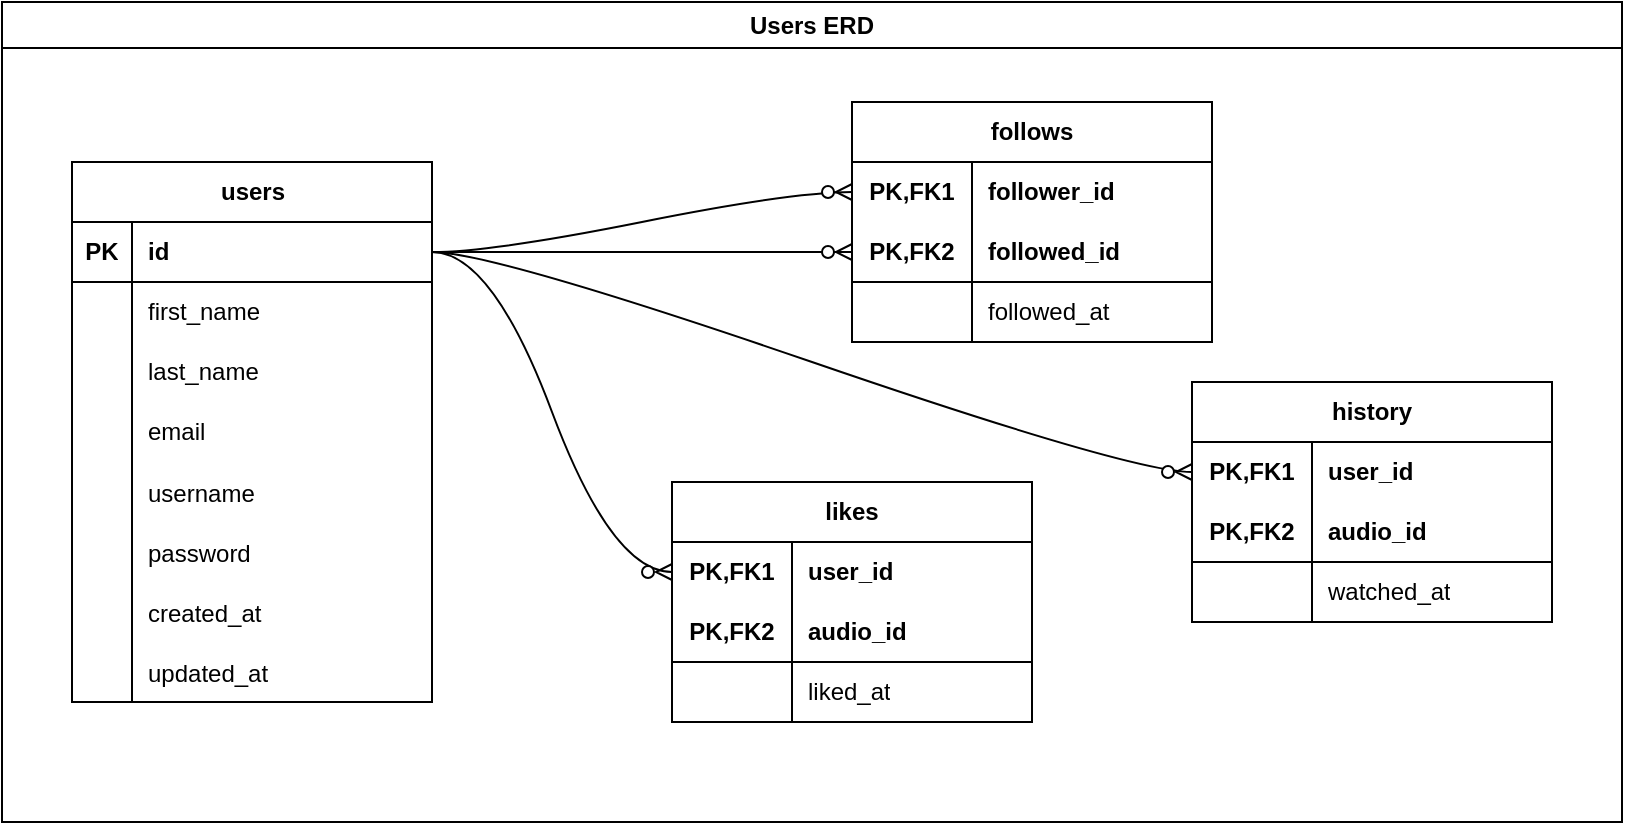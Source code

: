 <mxfile version="24.4.2" type="github">
  <diagram name="Page-1" id="efa7a0a1-bf9b-a30e-e6df-94a7791c09e9">
    <mxGraphModel dx="1709" dy="151" grid="1" gridSize="10" guides="1" tooltips="1" connect="1" arrows="1" fold="1" page="0" pageScale="1" pageWidth="826" pageHeight="1169" background="none" math="0" shadow="0">
      <root>
        <mxCell id="0" />
        <mxCell id="1" parent="0" />
        <mxCell id="CQmh53iaIFxKG6_uoCdB-206" value="Users ERD" style="swimlane;whiteSpace=wrap;html=1;" parent="1" vertex="1">
          <mxGeometry x="240" y="1050" width="810" height="410" as="geometry" />
        </mxCell>
        <mxCell id="CQmh53iaIFxKG6_uoCdB-121" value="users" style="shape=table;startSize=30;container=1;collapsible=1;childLayout=tableLayout;fixedRows=1;rowLines=0;fontStyle=1;align=center;resizeLast=1;html=1;" parent="CQmh53iaIFxKG6_uoCdB-206" vertex="1">
          <mxGeometry x="35" y="80" width="180" height="270" as="geometry" />
        </mxCell>
        <mxCell id="CQmh53iaIFxKG6_uoCdB-122" value="" style="shape=tableRow;horizontal=0;startSize=0;swimlaneHead=0;swimlaneBody=0;fillColor=none;collapsible=0;dropTarget=0;points=[[0,0.5],[1,0.5]];portConstraint=eastwest;top=0;left=0;right=0;bottom=1;" parent="CQmh53iaIFxKG6_uoCdB-121" vertex="1">
          <mxGeometry y="30" width="180" height="30" as="geometry" />
        </mxCell>
        <mxCell id="CQmh53iaIFxKG6_uoCdB-123" value="PK" style="shape=partialRectangle;connectable=0;fillColor=none;top=0;left=0;bottom=0;right=0;fontStyle=1;overflow=hidden;whiteSpace=wrap;html=1;" parent="CQmh53iaIFxKG6_uoCdB-122" vertex="1">
          <mxGeometry width="30" height="30" as="geometry">
            <mxRectangle width="30" height="30" as="alternateBounds" />
          </mxGeometry>
        </mxCell>
        <mxCell id="CQmh53iaIFxKG6_uoCdB-124" value="id" style="shape=partialRectangle;connectable=0;fillColor=none;top=0;left=0;bottom=0;right=0;align=left;spacingLeft=6;fontStyle=1;overflow=hidden;whiteSpace=wrap;html=1;" parent="CQmh53iaIFxKG6_uoCdB-122" vertex="1">
          <mxGeometry x="30" width="150" height="30" as="geometry">
            <mxRectangle width="150" height="30" as="alternateBounds" />
          </mxGeometry>
        </mxCell>
        <mxCell id="CQmh53iaIFxKG6_uoCdB-125" value="" style="shape=tableRow;horizontal=0;startSize=0;swimlaneHead=0;swimlaneBody=0;fillColor=none;collapsible=0;dropTarget=0;points=[[0,0.5],[1,0.5]];portConstraint=eastwest;top=0;left=0;right=0;bottom=0;" parent="CQmh53iaIFxKG6_uoCdB-121" vertex="1">
          <mxGeometry y="60" width="180" height="30" as="geometry" />
        </mxCell>
        <mxCell id="CQmh53iaIFxKG6_uoCdB-126" value="" style="shape=partialRectangle;connectable=0;fillColor=none;top=0;left=0;bottom=0;right=0;editable=1;overflow=hidden;whiteSpace=wrap;html=1;" parent="CQmh53iaIFxKG6_uoCdB-125" vertex="1">
          <mxGeometry width="30" height="30" as="geometry">
            <mxRectangle width="30" height="30" as="alternateBounds" />
          </mxGeometry>
        </mxCell>
        <mxCell id="CQmh53iaIFxKG6_uoCdB-127" value="&lt;span style=&quot;text-wrap: nowrap;&quot;&gt;first_name&lt;/span&gt;" style="shape=partialRectangle;connectable=0;fillColor=none;top=0;left=0;bottom=0;right=0;align=left;spacingLeft=6;overflow=hidden;whiteSpace=wrap;html=1;fontColor=default;" parent="CQmh53iaIFxKG6_uoCdB-125" vertex="1">
          <mxGeometry x="30" width="150" height="30" as="geometry">
            <mxRectangle width="150" height="30" as="alternateBounds" />
          </mxGeometry>
        </mxCell>
        <mxCell id="CQmh53iaIFxKG6_uoCdB-128" value="" style="shape=tableRow;horizontal=0;startSize=0;swimlaneHead=0;swimlaneBody=0;fillColor=none;collapsible=0;dropTarget=0;points=[[0,0.5],[1,0.5]];portConstraint=eastwest;top=0;left=0;right=0;bottom=0;" parent="CQmh53iaIFxKG6_uoCdB-121" vertex="1">
          <mxGeometry y="90" width="180" height="30" as="geometry" />
        </mxCell>
        <mxCell id="CQmh53iaIFxKG6_uoCdB-129" value="" style="shape=partialRectangle;connectable=0;fillColor=none;top=0;left=0;bottom=0;right=0;editable=1;overflow=hidden;whiteSpace=wrap;html=1;" parent="CQmh53iaIFxKG6_uoCdB-128" vertex="1">
          <mxGeometry width="30" height="30" as="geometry">
            <mxRectangle width="30" height="30" as="alternateBounds" />
          </mxGeometry>
        </mxCell>
        <mxCell id="CQmh53iaIFxKG6_uoCdB-130" value="&lt;span style=&quot;text-wrap: nowrap;&quot;&gt;last_name&lt;/span&gt;" style="shape=partialRectangle;connectable=0;fillColor=none;top=0;left=0;bottom=0;right=0;align=left;spacingLeft=6;overflow=hidden;whiteSpace=wrap;html=1;fontColor=default;" parent="CQmh53iaIFxKG6_uoCdB-128" vertex="1">
          <mxGeometry x="30" width="150" height="30" as="geometry">
            <mxRectangle width="150" height="30" as="alternateBounds" />
          </mxGeometry>
        </mxCell>
        <mxCell id="CQmh53iaIFxKG6_uoCdB-131" value="" style="shape=tableRow;horizontal=0;startSize=0;swimlaneHead=0;swimlaneBody=0;fillColor=none;collapsible=0;dropTarget=0;points=[[0,0.5],[1,0.5]];portConstraint=eastwest;top=0;left=0;right=0;bottom=0;" parent="CQmh53iaIFxKG6_uoCdB-121" vertex="1">
          <mxGeometry y="120" width="180" height="30" as="geometry" />
        </mxCell>
        <mxCell id="CQmh53iaIFxKG6_uoCdB-132" value="" style="shape=partialRectangle;connectable=0;fillColor=none;top=0;left=0;bottom=0;right=0;editable=1;overflow=hidden;whiteSpace=wrap;html=1;" parent="CQmh53iaIFxKG6_uoCdB-131" vertex="1">
          <mxGeometry width="30" height="30" as="geometry">
            <mxRectangle width="30" height="30" as="alternateBounds" />
          </mxGeometry>
        </mxCell>
        <mxCell id="CQmh53iaIFxKG6_uoCdB-133" value="&lt;span style=&quot;text-wrap: nowrap;&quot;&gt;email&lt;/span&gt;" style="shape=partialRectangle;connectable=0;fillColor=none;top=0;left=0;bottom=0;right=0;align=left;spacingLeft=6;overflow=hidden;whiteSpace=wrap;html=1;fontColor=default;" parent="CQmh53iaIFxKG6_uoCdB-131" vertex="1">
          <mxGeometry x="30" width="150" height="30" as="geometry">
            <mxRectangle width="150" height="30" as="alternateBounds" />
          </mxGeometry>
        </mxCell>
        <mxCell id="CQmh53iaIFxKG6_uoCdB-139" value="" style="shape=tableRow;horizontal=0;startSize=0;swimlaneHead=0;swimlaneBody=0;fillColor=none;collapsible=0;dropTarget=0;points=[[0,0.5],[1,0.5]];portConstraint=eastwest;top=0;left=0;right=0;bottom=0;" parent="CQmh53iaIFxKG6_uoCdB-121" vertex="1">
          <mxGeometry y="150" width="180" height="30" as="geometry" />
        </mxCell>
        <mxCell id="CQmh53iaIFxKG6_uoCdB-140" value="" style="shape=partialRectangle;connectable=0;fillColor=none;top=0;left=0;bottom=0;right=0;editable=1;overflow=hidden;" parent="CQmh53iaIFxKG6_uoCdB-139" vertex="1">
          <mxGeometry width="30" height="30" as="geometry">
            <mxRectangle width="30" height="30" as="alternateBounds" />
          </mxGeometry>
        </mxCell>
        <mxCell id="CQmh53iaIFxKG6_uoCdB-141" value="username" style="shape=partialRectangle;connectable=0;fillColor=none;top=0;left=0;bottom=0;right=0;align=left;spacingLeft=6;overflow=hidden;" parent="CQmh53iaIFxKG6_uoCdB-139" vertex="1">
          <mxGeometry x="30" width="150" height="30" as="geometry">
            <mxRectangle width="150" height="30" as="alternateBounds" />
          </mxGeometry>
        </mxCell>
        <mxCell id="CQmh53iaIFxKG6_uoCdB-142" value="" style="shape=tableRow;horizontal=0;startSize=0;swimlaneHead=0;swimlaneBody=0;fillColor=none;collapsible=0;dropTarget=0;points=[[0,0.5],[1,0.5]];portConstraint=eastwest;top=0;left=0;right=0;bottom=0;" parent="CQmh53iaIFxKG6_uoCdB-121" vertex="1">
          <mxGeometry y="180" width="180" height="30" as="geometry" />
        </mxCell>
        <mxCell id="CQmh53iaIFxKG6_uoCdB-143" value="" style="shape=partialRectangle;connectable=0;fillColor=none;top=0;left=0;bottom=0;right=0;editable=1;overflow=hidden;" parent="CQmh53iaIFxKG6_uoCdB-142" vertex="1">
          <mxGeometry width="30" height="30" as="geometry">
            <mxRectangle width="30" height="30" as="alternateBounds" />
          </mxGeometry>
        </mxCell>
        <mxCell id="CQmh53iaIFxKG6_uoCdB-144" value="password" style="shape=partialRectangle;connectable=0;fillColor=none;top=0;left=0;bottom=0;right=0;align=left;spacingLeft=6;overflow=hidden;" parent="CQmh53iaIFxKG6_uoCdB-142" vertex="1">
          <mxGeometry x="30" width="150" height="30" as="geometry">
            <mxRectangle width="150" height="30" as="alternateBounds" />
          </mxGeometry>
        </mxCell>
        <mxCell id="CQmh53iaIFxKG6_uoCdB-148" value="" style="shape=tableRow;horizontal=0;startSize=0;swimlaneHead=0;swimlaneBody=0;fillColor=none;collapsible=0;dropTarget=0;points=[[0,0.5],[1,0.5]];portConstraint=eastwest;top=0;left=0;right=0;bottom=0;" parent="CQmh53iaIFxKG6_uoCdB-121" vertex="1">
          <mxGeometry y="210" width="180" height="30" as="geometry" />
        </mxCell>
        <mxCell id="CQmh53iaIFxKG6_uoCdB-149" value="" style="shape=partialRectangle;connectable=0;fillColor=none;top=0;left=0;bottom=0;right=0;editable=1;overflow=hidden;" parent="CQmh53iaIFxKG6_uoCdB-148" vertex="1">
          <mxGeometry width="30" height="30" as="geometry">
            <mxRectangle width="30" height="30" as="alternateBounds" />
          </mxGeometry>
        </mxCell>
        <mxCell id="CQmh53iaIFxKG6_uoCdB-150" value="created_at" style="shape=partialRectangle;connectable=0;fillColor=none;top=0;left=0;bottom=0;right=0;align=left;spacingLeft=6;overflow=hidden;" parent="CQmh53iaIFxKG6_uoCdB-148" vertex="1">
          <mxGeometry x="30" width="150" height="30" as="geometry">
            <mxRectangle width="150" height="30" as="alternateBounds" />
          </mxGeometry>
        </mxCell>
        <mxCell id="CQmh53iaIFxKG6_uoCdB-152" value="" style="shape=tableRow;horizontal=0;startSize=0;swimlaneHead=0;swimlaneBody=0;fillColor=none;collapsible=0;dropTarget=0;points=[[0,0.5],[1,0.5]];portConstraint=eastwest;top=0;left=0;right=0;bottom=0;" parent="CQmh53iaIFxKG6_uoCdB-121" vertex="1">
          <mxGeometry y="240" width="180" height="30" as="geometry" />
        </mxCell>
        <mxCell id="CQmh53iaIFxKG6_uoCdB-153" value="" style="shape=partialRectangle;connectable=0;fillColor=none;top=0;left=0;bottom=0;right=0;editable=1;overflow=hidden;" parent="CQmh53iaIFxKG6_uoCdB-152" vertex="1">
          <mxGeometry width="30" height="30" as="geometry">
            <mxRectangle width="30" height="30" as="alternateBounds" />
          </mxGeometry>
        </mxCell>
        <mxCell id="CQmh53iaIFxKG6_uoCdB-154" value="updated_at" style="shape=partialRectangle;connectable=0;fillColor=none;top=0;left=0;bottom=0;right=0;align=left;spacingLeft=6;overflow=hidden;" parent="CQmh53iaIFxKG6_uoCdB-152" vertex="1">
          <mxGeometry x="30" width="150" height="30" as="geometry">
            <mxRectangle width="150" height="30" as="alternateBounds" />
          </mxGeometry>
        </mxCell>
        <mxCell id="CQmh53iaIFxKG6_uoCdB-180" value="likes" style="shape=table;startSize=30;container=1;collapsible=1;childLayout=tableLayout;fixedRows=1;rowLines=0;fontStyle=1;align=center;resizeLast=1;html=1;whiteSpace=wrap;" parent="CQmh53iaIFxKG6_uoCdB-206" vertex="1">
          <mxGeometry x="335" y="240" width="180" height="120" as="geometry" />
        </mxCell>
        <mxCell id="CQmh53iaIFxKG6_uoCdB-181" value="" style="shape=tableRow;horizontal=0;startSize=0;swimlaneHead=0;swimlaneBody=0;fillColor=none;collapsible=0;dropTarget=0;points=[[0,0.5],[1,0.5]];portConstraint=eastwest;top=0;left=0;right=0;bottom=0;html=1;" parent="CQmh53iaIFxKG6_uoCdB-180" vertex="1">
          <mxGeometry y="30" width="180" height="30" as="geometry" />
        </mxCell>
        <mxCell id="CQmh53iaIFxKG6_uoCdB-182" value="PK,FK1" style="shape=partialRectangle;connectable=0;fillColor=none;top=0;left=0;bottom=0;right=0;fontStyle=1;overflow=hidden;html=1;whiteSpace=wrap;" parent="CQmh53iaIFxKG6_uoCdB-181" vertex="1">
          <mxGeometry width="60" height="30" as="geometry">
            <mxRectangle width="60" height="30" as="alternateBounds" />
          </mxGeometry>
        </mxCell>
        <mxCell id="CQmh53iaIFxKG6_uoCdB-183" value="user_id" style="shape=partialRectangle;connectable=0;fillColor=none;top=0;left=0;bottom=0;right=0;align=left;spacingLeft=6;fontStyle=1;overflow=hidden;html=1;whiteSpace=wrap;" parent="CQmh53iaIFxKG6_uoCdB-181" vertex="1">
          <mxGeometry x="60" width="120" height="30" as="geometry">
            <mxRectangle width="120" height="30" as="alternateBounds" />
          </mxGeometry>
        </mxCell>
        <mxCell id="CQmh53iaIFxKG6_uoCdB-184" value="" style="shape=tableRow;horizontal=0;startSize=0;swimlaneHead=0;swimlaneBody=0;fillColor=none;collapsible=0;dropTarget=0;points=[[0,0.5],[1,0.5]];portConstraint=eastwest;top=0;left=0;right=0;bottom=1;html=1;" parent="CQmh53iaIFxKG6_uoCdB-180" vertex="1">
          <mxGeometry y="60" width="180" height="30" as="geometry" />
        </mxCell>
        <mxCell id="CQmh53iaIFxKG6_uoCdB-185" value="PK,FK2" style="shape=partialRectangle;connectable=0;fillColor=none;top=0;left=0;bottom=0;right=0;fontStyle=1;overflow=hidden;html=1;whiteSpace=wrap;" parent="CQmh53iaIFxKG6_uoCdB-184" vertex="1">
          <mxGeometry width="60" height="30" as="geometry">
            <mxRectangle width="60" height="30" as="alternateBounds" />
          </mxGeometry>
        </mxCell>
        <mxCell id="CQmh53iaIFxKG6_uoCdB-186" value="audio_id" style="shape=partialRectangle;connectable=0;fillColor=none;top=0;left=0;bottom=0;right=0;align=left;spacingLeft=6;fontStyle=1;overflow=hidden;html=1;whiteSpace=wrap;" parent="CQmh53iaIFxKG6_uoCdB-184" vertex="1">
          <mxGeometry x="60" width="120" height="30" as="geometry">
            <mxRectangle width="120" height="30" as="alternateBounds" />
          </mxGeometry>
        </mxCell>
        <mxCell id="CQmh53iaIFxKG6_uoCdB-187" value="" style="shape=tableRow;horizontal=0;startSize=0;swimlaneHead=0;swimlaneBody=0;fillColor=none;collapsible=0;dropTarget=0;points=[[0,0.5],[1,0.5]];portConstraint=eastwest;top=0;left=0;right=0;bottom=0;html=1;" parent="CQmh53iaIFxKG6_uoCdB-180" vertex="1">
          <mxGeometry y="90" width="180" height="30" as="geometry" />
        </mxCell>
        <mxCell id="CQmh53iaIFxKG6_uoCdB-188" value="" style="shape=partialRectangle;connectable=0;fillColor=none;top=0;left=0;bottom=0;right=0;editable=1;overflow=hidden;html=1;whiteSpace=wrap;" parent="CQmh53iaIFxKG6_uoCdB-187" vertex="1">
          <mxGeometry width="60" height="30" as="geometry">
            <mxRectangle width="60" height="30" as="alternateBounds" />
          </mxGeometry>
        </mxCell>
        <mxCell id="CQmh53iaIFxKG6_uoCdB-189" value="liked_at" style="shape=partialRectangle;connectable=0;fillColor=none;top=0;left=0;bottom=0;right=0;align=left;spacingLeft=6;overflow=hidden;html=1;whiteSpace=wrap;" parent="CQmh53iaIFxKG6_uoCdB-187" vertex="1">
          <mxGeometry x="60" width="120" height="30" as="geometry">
            <mxRectangle width="120" height="30" as="alternateBounds" />
          </mxGeometry>
        </mxCell>
        <mxCell id="CQmh53iaIFxKG6_uoCdB-203" value="" style="edgeStyle=entityRelationEdgeStyle;fontSize=12;html=1;endArrow=ERzeroToMany;endFill=1;rounded=0;curved=1;" parent="CQmh53iaIFxKG6_uoCdB-206" source="CQmh53iaIFxKG6_uoCdB-122" target="CQmh53iaIFxKG6_uoCdB-181" edge="1">
          <mxGeometry width="100" height="100" relative="1" as="geometry">
            <mxPoint x="385" y="210" as="sourcePoint" />
            <mxPoint x="485" y="110" as="targetPoint" />
          </mxGeometry>
        </mxCell>
        <mxCell id="CQmh53iaIFxKG6_uoCdB-193" value="follows" style="shape=table;startSize=30;container=1;collapsible=1;childLayout=tableLayout;fixedRows=1;rowLines=0;fontStyle=1;align=center;resizeLast=1;html=1;whiteSpace=wrap;" parent="CQmh53iaIFxKG6_uoCdB-206" vertex="1">
          <mxGeometry x="425" y="50" width="180" height="120" as="geometry" />
        </mxCell>
        <mxCell id="CQmh53iaIFxKG6_uoCdB-194" value="" style="shape=tableRow;horizontal=0;startSize=0;swimlaneHead=0;swimlaneBody=0;fillColor=none;collapsible=0;dropTarget=0;points=[[0,0.5],[1,0.5]];portConstraint=eastwest;top=0;left=0;right=0;bottom=0;html=1;" parent="CQmh53iaIFxKG6_uoCdB-193" vertex="1">
          <mxGeometry y="30" width="180" height="30" as="geometry" />
        </mxCell>
        <mxCell id="CQmh53iaIFxKG6_uoCdB-195" value="PK,FK1" style="shape=partialRectangle;connectable=0;fillColor=none;top=0;left=0;bottom=0;right=0;fontStyle=1;overflow=hidden;html=1;whiteSpace=wrap;" parent="CQmh53iaIFxKG6_uoCdB-194" vertex="1">
          <mxGeometry width="60" height="30" as="geometry">
            <mxRectangle width="60" height="30" as="alternateBounds" />
          </mxGeometry>
        </mxCell>
        <mxCell id="CQmh53iaIFxKG6_uoCdB-196" value="follower_id" style="shape=partialRectangle;connectable=0;fillColor=none;top=0;left=0;bottom=0;right=0;align=left;spacingLeft=6;fontStyle=1;overflow=hidden;html=1;whiteSpace=wrap;" parent="CQmh53iaIFxKG6_uoCdB-194" vertex="1">
          <mxGeometry x="60" width="120" height="30" as="geometry">
            <mxRectangle width="120" height="30" as="alternateBounds" />
          </mxGeometry>
        </mxCell>
        <mxCell id="CQmh53iaIFxKG6_uoCdB-197" value="" style="shape=tableRow;horizontal=0;startSize=0;swimlaneHead=0;swimlaneBody=0;fillColor=none;collapsible=0;dropTarget=0;points=[[0,0.5],[1,0.5]];portConstraint=eastwest;top=0;left=0;right=0;bottom=1;html=1;" parent="CQmh53iaIFxKG6_uoCdB-193" vertex="1">
          <mxGeometry y="60" width="180" height="30" as="geometry" />
        </mxCell>
        <mxCell id="CQmh53iaIFxKG6_uoCdB-198" value="PK,FK2" style="shape=partialRectangle;connectable=0;fillColor=none;top=0;left=0;bottom=0;right=0;fontStyle=1;overflow=hidden;html=1;whiteSpace=wrap;" parent="CQmh53iaIFxKG6_uoCdB-197" vertex="1">
          <mxGeometry width="60" height="30" as="geometry">
            <mxRectangle width="60" height="30" as="alternateBounds" />
          </mxGeometry>
        </mxCell>
        <mxCell id="CQmh53iaIFxKG6_uoCdB-199" value="followed_id" style="shape=partialRectangle;connectable=0;fillColor=none;top=0;left=0;bottom=0;right=0;align=left;spacingLeft=6;fontStyle=1;overflow=hidden;html=1;whiteSpace=wrap;" parent="CQmh53iaIFxKG6_uoCdB-197" vertex="1">
          <mxGeometry x="60" width="120" height="30" as="geometry">
            <mxRectangle width="120" height="30" as="alternateBounds" />
          </mxGeometry>
        </mxCell>
        <mxCell id="CQmh53iaIFxKG6_uoCdB-200" value="" style="shape=tableRow;horizontal=0;startSize=0;swimlaneHead=0;swimlaneBody=0;fillColor=none;collapsible=0;dropTarget=0;points=[[0,0.5],[1,0.5]];portConstraint=eastwest;top=0;left=0;right=0;bottom=0;html=1;" parent="CQmh53iaIFxKG6_uoCdB-193" vertex="1">
          <mxGeometry y="90" width="180" height="30" as="geometry" />
        </mxCell>
        <mxCell id="CQmh53iaIFxKG6_uoCdB-201" value="" style="shape=partialRectangle;connectable=0;fillColor=none;top=0;left=0;bottom=0;right=0;editable=1;overflow=hidden;html=1;whiteSpace=wrap;" parent="CQmh53iaIFxKG6_uoCdB-200" vertex="1">
          <mxGeometry width="60" height="30" as="geometry">
            <mxRectangle width="60" height="30" as="alternateBounds" />
          </mxGeometry>
        </mxCell>
        <mxCell id="CQmh53iaIFxKG6_uoCdB-202" value="followed_at" style="shape=partialRectangle;connectable=0;fillColor=none;top=0;left=0;bottom=0;right=0;align=left;spacingLeft=6;overflow=hidden;html=1;whiteSpace=wrap;" parent="CQmh53iaIFxKG6_uoCdB-200" vertex="1">
          <mxGeometry x="60" width="120" height="30" as="geometry">
            <mxRectangle width="120" height="30" as="alternateBounds" />
          </mxGeometry>
        </mxCell>
        <mxCell id="CQmh53iaIFxKG6_uoCdB-204" value="" style="edgeStyle=entityRelationEdgeStyle;fontSize=12;html=1;endArrow=ERzeroToMany;endFill=1;rounded=0;entryX=0;entryY=0.5;entryDx=0;entryDy=0;curved=1;" parent="CQmh53iaIFxKG6_uoCdB-206" source="CQmh53iaIFxKG6_uoCdB-122" target="CQmh53iaIFxKG6_uoCdB-194" edge="1">
          <mxGeometry width="100" height="100" relative="1" as="geometry">
            <mxPoint x="225" y="95" as="sourcePoint" />
            <mxPoint x="405" y="95" as="targetPoint" />
          </mxGeometry>
        </mxCell>
        <mxCell id="CQmh53iaIFxKG6_uoCdB-205" value="" style="edgeStyle=entityRelationEdgeStyle;fontSize=12;html=1;endArrow=ERzeroToMany;endFill=1;rounded=0;curved=1;" parent="CQmh53iaIFxKG6_uoCdB-206" source="CQmh53iaIFxKG6_uoCdB-122" target="CQmh53iaIFxKG6_uoCdB-197" edge="1">
          <mxGeometry width="100" height="100" relative="1" as="geometry">
            <mxPoint x="225" y="95" as="sourcePoint" />
            <mxPoint x="405" y="245" as="targetPoint" />
          </mxGeometry>
        </mxCell>
        <mxCell id="IvDlLn_rWIkhMAHK3M9L-1" value="history" style="shape=table;startSize=30;container=1;collapsible=1;childLayout=tableLayout;fixedRows=1;rowLines=0;fontStyle=1;align=center;resizeLast=1;html=1;whiteSpace=wrap;" vertex="1" parent="CQmh53iaIFxKG6_uoCdB-206">
          <mxGeometry x="595" y="190" width="180" height="120" as="geometry" />
        </mxCell>
        <mxCell id="IvDlLn_rWIkhMAHK3M9L-2" value="" style="shape=tableRow;horizontal=0;startSize=0;swimlaneHead=0;swimlaneBody=0;fillColor=none;collapsible=0;dropTarget=0;points=[[0,0.5],[1,0.5]];portConstraint=eastwest;top=0;left=0;right=0;bottom=0;html=1;" vertex="1" parent="IvDlLn_rWIkhMAHK3M9L-1">
          <mxGeometry y="30" width="180" height="30" as="geometry" />
        </mxCell>
        <mxCell id="IvDlLn_rWIkhMAHK3M9L-3" value="PK,FK1" style="shape=partialRectangle;connectable=0;fillColor=none;top=0;left=0;bottom=0;right=0;fontStyle=1;overflow=hidden;html=1;whiteSpace=wrap;" vertex="1" parent="IvDlLn_rWIkhMAHK3M9L-2">
          <mxGeometry width="60" height="30" as="geometry">
            <mxRectangle width="60" height="30" as="alternateBounds" />
          </mxGeometry>
        </mxCell>
        <mxCell id="IvDlLn_rWIkhMAHK3M9L-4" value="user_id" style="shape=partialRectangle;connectable=0;fillColor=none;top=0;left=0;bottom=0;right=0;align=left;spacingLeft=6;fontStyle=1;overflow=hidden;html=1;whiteSpace=wrap;" vertex="1" parent="IvDlLn_rWIkhMAHK3M9L-2">
          <mxGeometry x="60" width="120" height="30" as="geometry">
            <mxRectangle width="120" height="30" as="alternateBounds" />
          </mxGeometry>
        </mxCell>
        <mxCell id="IvDlLn_rWIkhMAHK3M9L-5" value="" style="shape=tableRow;horizontal=0;startSize=0;swimlaneHead=0;swimlaneBody=0;fillColor=none;collapsible=0;dropTarget=0;points=[[0,0.5],[1,0.5]];portConstraint=eastwest;top=0;left=0;right=0;bottom=1;html=1;" vertex="1" parent="IvDlLn_rWIkhMAHK3M9L-1">
          <mxGeometry y="60" width="180" height="30" as="geometry" />
        </mxCell>
        <mxCell id="IvDlLn_rWIkhMAHK3M9L-6" value="PK,FK2" style="shape=partialRectangle;connectable=0;fillColor=none;top=0;left=0;bottom=0;right=0;fontStyle=1;overflow=hidden;html=1;whiteSpace=wrap;" vertex="1" parent="IvDlLn_rWIkhMAHK3M9L-5">
          <mxGeometry width="60" height="30" as="geometry">
            <mxRectangle width="60" height="30" as="alternateBounds" />
          </mxGeometry>
        </mxCell>
        <mxCell id="IvDlLn_rWIkhMAHK3M9L-7" value="audio_id" style="shape=partialRectangle;connectable=0;fillColor=none;top=0;left=0;bottom=0;right=0;align=left;spacingLeft=6;fontStyle=1;overflow=hidden;html=1;whiteSpace=wrap;" vertex="1" parent="IvDlLn_rWIkhMAHK3M9L-5">
          <mxGeometry x="60" width="120" height="30" as="geometry">
            <mxRectangle width="120" height="30" as="alternateBounds" />
          </mxGeometry>
        </mxCell>
        <mxCell id="IvDlLn_rWIkhMAHK3M9L-8" value="" style="shape=tableRow;horizontal=0;startSize=0;swimlaneHead=0;swimlaneBody=0;fillColor=none;collapsible=0;dropTarget=0;points=[[0,0.5],[1,0.5]];portConstraint=eastwest;top=0;left=0;right=0;bottom=0;html=1;" vertex="1" parent="IvDlLn_rWIkhMAHK3M9L-1">
          <mxGeometry y="90" width="180" height="30" as="geometry" />
        </mxCell>
        <mxCell id="IvDlLn_rWIkhMAHK3M9L-9" value="" style="shape=partialRectangle;connectable=0;fillColor=none;top=0;left=0;bottom=0;right=0;editable=1;overflow=hidden;html=1;whiteSpace=wrap;" vertex="1" parent="IvDlLn_rWIkhMAHK3M9L-8">
          <mxGeometry width="60" height="30" as="geometry">
            <mxRectangle width="60" height="30" as="alternateBounds" />
          </mxGeometry>
        </mxCell>
        <mxCell id="IvDlLn_rWIkhMAHK3M9L-10" value="watched_at" style="shape=partialRectangle;connectable=0;fillColor=none;top=0;left=0;bottom=0;right=0;align=left;spacingLeft=6;overflow=hidden;html=1;whiteSpace=wrap;" vertex="1" parent="IvDlLn_rWIkhMAHK3M9L-8">
          <mxGeometry x="60" width="120" height="30" as="geometry">
            <mxRectangle width="120" height="30" as="alternateBounds" />
          </mxGeometry>
        </mxCell>
        <mxCell id="IvDlLn_rWIkhMAHK3M9L-13" value="" style="edgeStyle=entityRelationEdgeStyle;fontSize=12;html=1;endArrow=ERzeroToMany;endFill=1;rounded=0;curved=1;" edge="1" parent="CQmh53iaIFxKG6_uoCdB-206" source="CQmh53iaIFxKG6_uoCdB-122" target="IvDlLn_rWIkhMAHK3M9L-2">
          <mxGeometry width="100" height="100" relative="1" as="geometry">
            <mxPoint x="225" y="95" as="sourcePoint" />
            <mxPoint x="385" y="235" as="targetPoint" />
          </mxGeometry>
        </mxCell>
      </root>
    </mxGraphModel>
  </diagram>
</mxfile>
